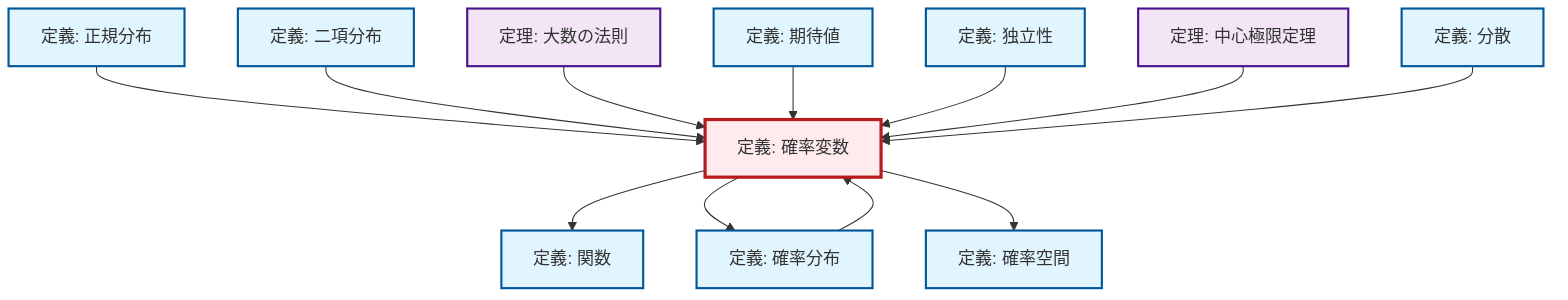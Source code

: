 graph TD
    classDef definition fill:#e1f5fe,stroke:#01579b,stroke-width:2px
    classDef theorem fill:#f3e5f5,stroke:#4a148c,stroke-width:2px
    classDef axiom fill:#fff3e0,stroke:#e65100,stroke-width:2px
    classDef example fill:#e8f5e9,stroke:#1b5e20,stroke-width:2px
    classDef current fill:#ffebee,stroke:#b71c1c,stroke-width:3px
    thm-central-limit["定理: 中心極限定理"]:::theorem
    def-function["定義: 関数"]:::definition
    thm-law-of-large-numbers["定理: 大数の法則"]:::theorem
    def-probability-space["定義: 確率空間"]:::definition
    def-probability-distribution["定義: 確率分布"]:::definition
    def-expectation["定義: 期待値"]:::definition
    def-independence["定義: 独立性"]:::definition
    def-normal-distribution["定義: 正規分布"]:::definition
    def-variance["定義: 分散"]:::definition
    def-binomial-distribution["定義: 二項分布"]:::definition
    def-random-variable["定義: 確率変数"]:::definition
    def-normal-distribution --> def-random-variable
    def-binomial-distribution --> def-random-variable
    def-random-variable --> def-function
    thm-law-of-large-numbers --> def-random-variable
    def-expectation --> def-random-variable
    def-independence --> def-random-variable
    def-random-variable --> def-probability-distribution
    def-random-variable --> def-probability-space
    thm-central-limit --> def-random-variable
    def-probability-distribution --> def-random-variable
    def-variance --> def-random-variable
    class def-random-variable current